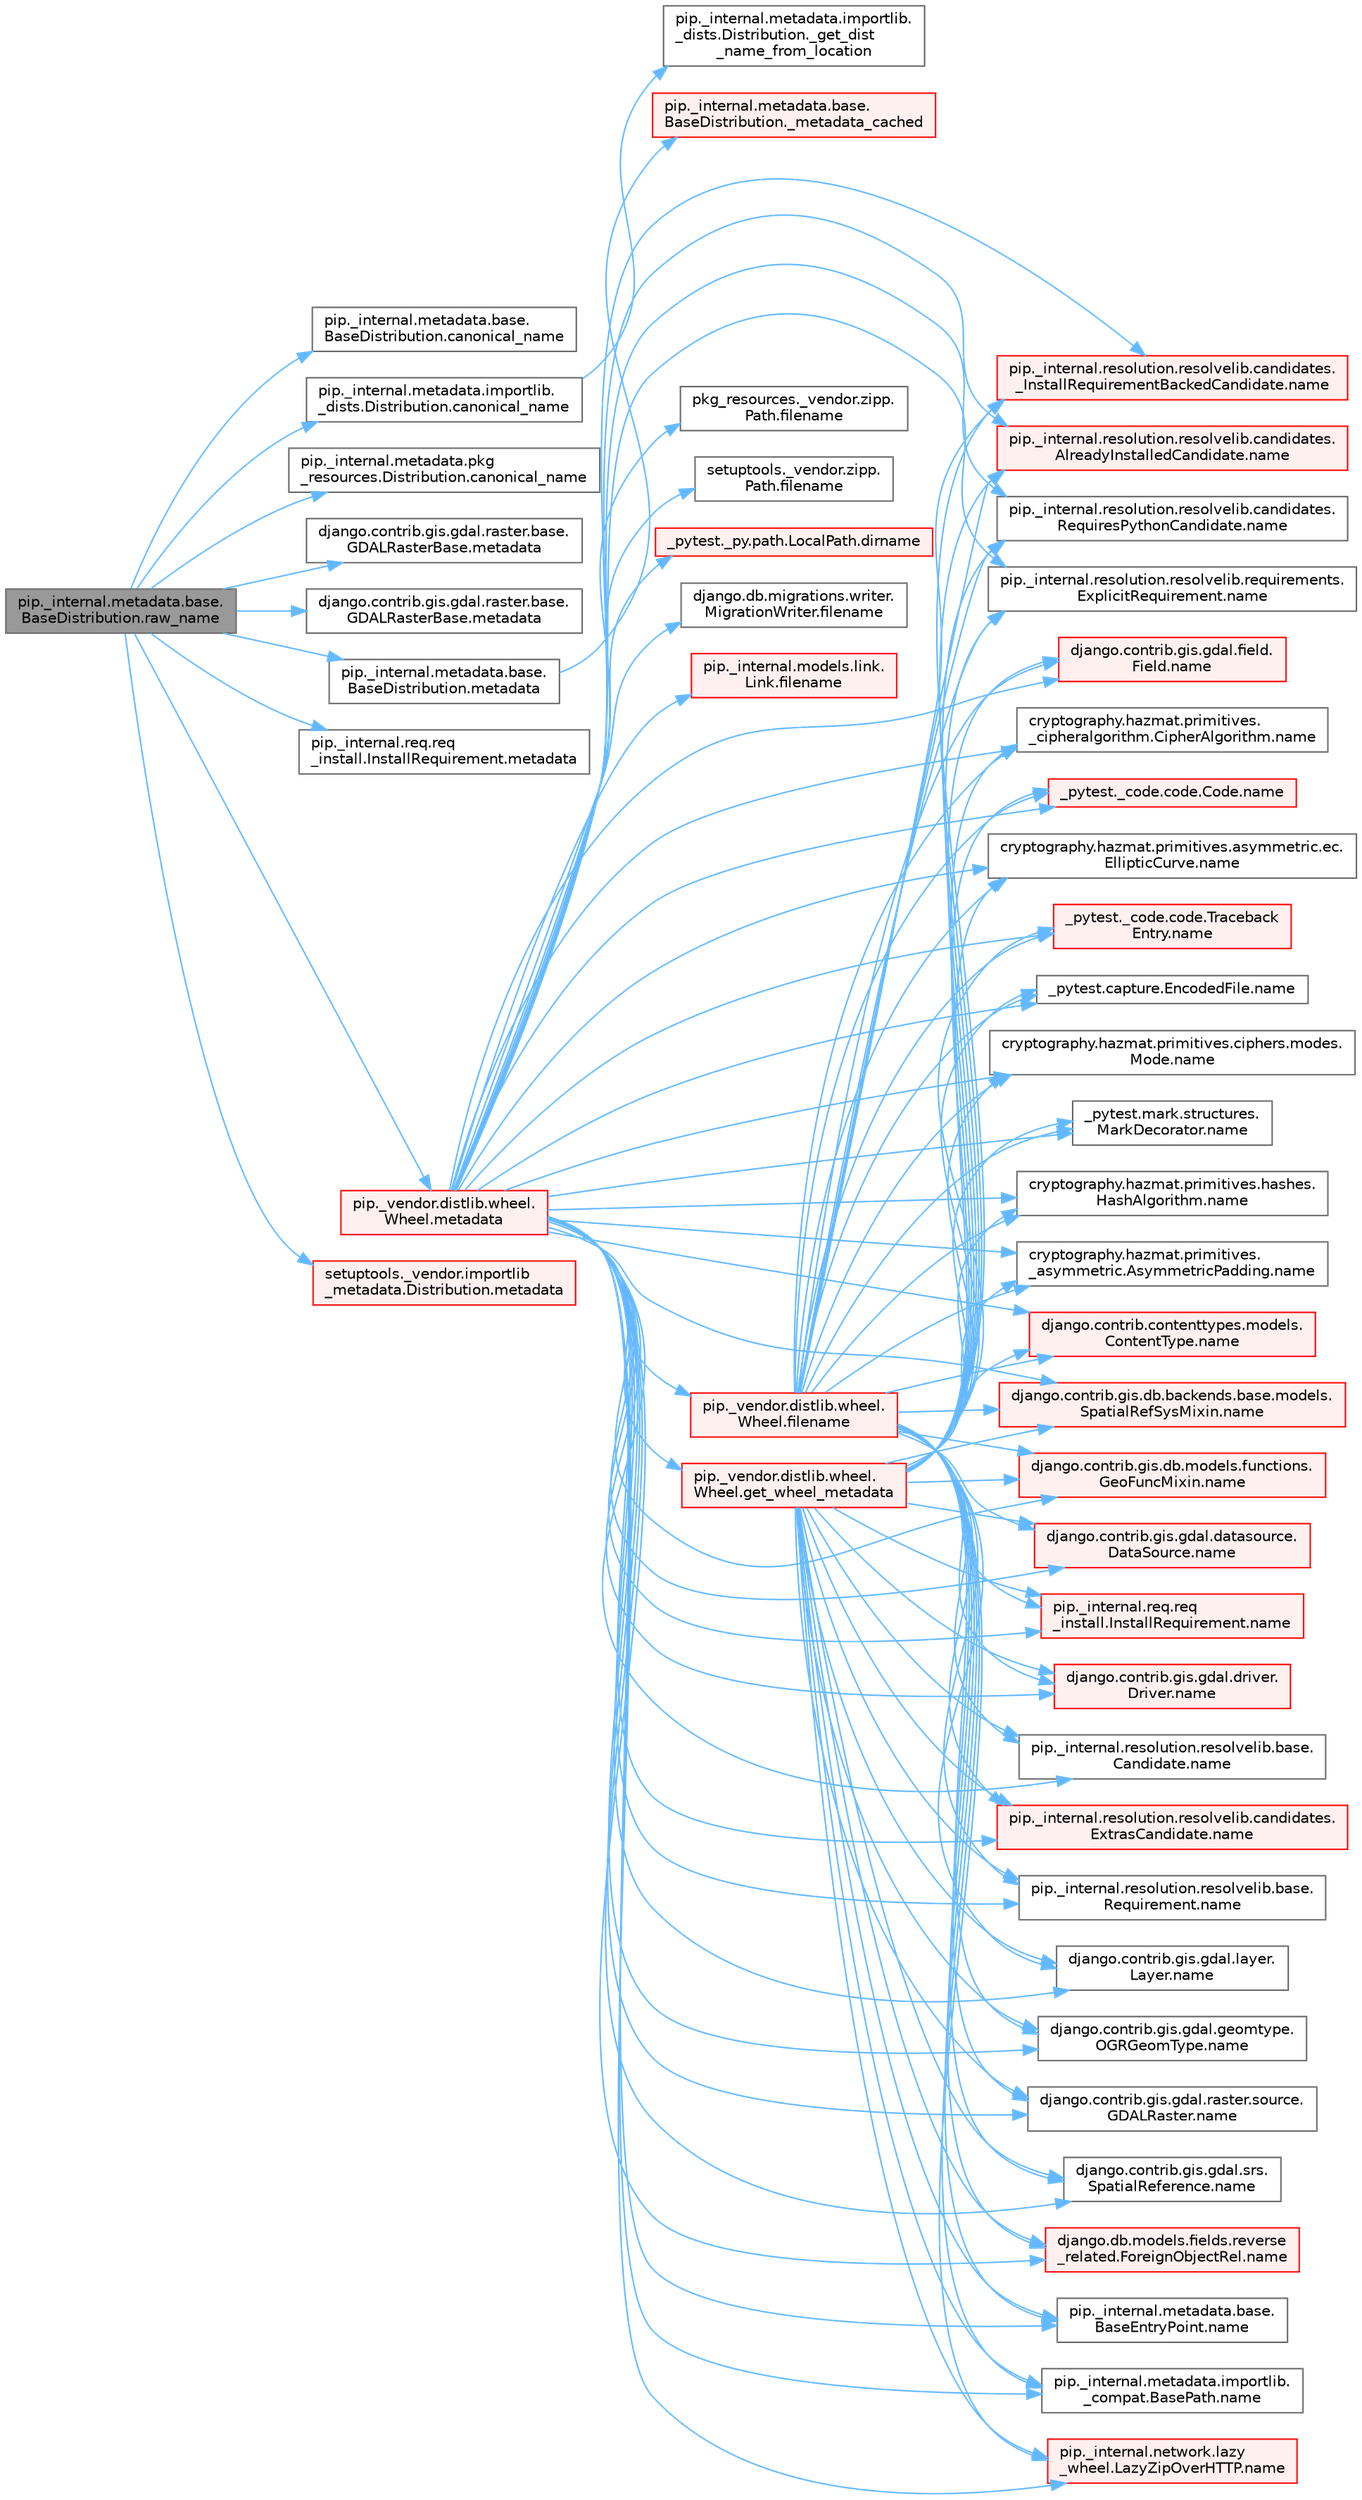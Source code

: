 digraph "pip._internal.metadata.base.BaseDistribution.raw_name"
{
 // LATEX_PDF_SIZE
  bgcolor="transparent";
  edge [fontname=Helvetica,fontsize=10,labelfontname=Helvetica,labelfontsize=10];
  node [fontname=Helvetica,fontsize=10,shape=box,height=0.2,width=0.4];
  rankdir="LR";
  Node1 [id="Node000001",label="pip._internal.metadata.base.\lBaseDistribution.raw_name",height=0.2,width=0.4,color="gray40", fillcolor="grey60", style="filled", fontcolor="black",tooltip=" "];
  Node1 -> Node2 [id="edge1_Node000001_Node000002",color="steelblue1",style="solid",tooltip=" "];
  Node2 [id="Node000002",label="pip._internal.metadata.base.\lBaseDistribution.canonical_name",height=0.2,width=0.4,color="grey40", fillcolor="white", style="filled",URL="$classpip_1_1__internal_1_1metadata_1_1base_1_1_base_distribution.html#ac7738bb45b0a951d488347a499a348fc",tooltip=" "];
  Node1 -> Node3 [id="edge2_Node000001_Node000003",color="steelblue1",style="solid",tooltip=" "];
  Node3 [id="Node000003",label="pip._internal.metadata.importlib.\l_dists.Distribution.canonical_name",height=0.2,width=0.4,color="grey40", fillcolor="white", style="filled",URL="$classpip_1_1__internal_1_1metadata_1_1importlib_1_1__dists_1_1_distribution.html#addbdc2ed7ebd74c91343b7e00e3ef027",tooltip=" "];
  Node3 -> Node4 [id="edge3_Node000003_Node000004",color="steelblue1",style="solid",tooltip=" "];
  Node4 [id="Node000004",label="pip._internal.metadata.importlib.\l_dists.Distribution._get_dist\l_name_from_location",height=0.2,width=0.4,color="grey40", fillcolor="white", style="filled",URL="$classpip_1_1__internal_1_1metadata_1_1importlib_1_1__dists_1_1_distribution.html#a7d955a51de3aad7a42bfb3c2dd74070c",tooltip=" "];
  Node1 -> Node5 [id="edge4_Node000001_Node000005",color="steelblue1",style="solid",tooltip=" "];
  Node5 [id="Node000005",label="pip._internal.metadata.pkg\l_resources.Distribution.canonical_name",height=0.2,width=0.4,color="grey40", fillcolor="white", style="filled",URL="$classpip_1_1__internal_1_1metadata_1_1pkg__resources_1_1_distribution.html#a7851a31e77a4b5ade8ac9c0b53fb5157",tooltip=" "];
  Node1 -> Node6 [id="edge5_Node000001_Node000006",color="steelblue1",style="solid",tooltip=" "];
  Node6 [id="Node000006",label="django.contrib.gis.gdal.raster.base.\lGDALRasterBase.metadata",height=0.2,width=0.4,color="grey40", fillcolor="white", style="filled",URL="$classdjango_1_1contrib_1_1gis_1_1gdal_1_1raster_1_1base_1_1_g_d_a_l_raster_base.html#ac656a9816397d9b605bdbc6175fde717",tooltip=" "];
  Node1 -> Node7 [id="edge6_Node000001_Node000007",color="steelblue1",style="solid",tooltip=" "];
  Node7 [id="Node000007",label="django.contrib.gis.gdal.raster.base.\lGDALRasterBase.metadata",height=0.2,width=0.4,color="grey40", fillcolor="white", style="filled",URL="$classdjango_1_1contrib_1_1gis_1_1gdal_1_1raster_1_1base_1_1_g_d_a_l_raster_base.html#ac68a22e3a52d43707936b339b8af62ad",tooltip=" "];
  Node1 -> Node8 [id="edge7_Node000001_Node000008",color="steelblue1",style="solid",tooltip=" "];
  Node8 [id="Node000008",label="pip._internal.metadata.base.\lBaseDistribution.metadata",height=0.2,width=0.4,color="grey40", fillcolor="white", style="filled",URL="$classpip_1_1__internal_1_1metadata_1_1base_1_1_base_distribution.html#a665b55bcebd861e5959f53a7d2f1350f",tooltip=" "];
  Node8 -> Node9 [id="edge8_Node000008_Node000009",color="steelblue1",style="solid",tooltip=" "];
  Node9 [id="Node000009",label="pip._internal.metadata.base.\lBaseDistribution._metadata_cached",height=0.2,width=0.4,color="red", fillcolor="#FFF0F0", style="filled",URL="$classpip_1_1__internal_1_1metadata_1_1base_1_1_base_distribution.html#a12683b16870a097bbe854e4ee3364f7f",tooltip=" "];
  Node1 -> Node393 [id="edge9_Node000001_Node000393",color="steelblue1",style="solid",tooltip=" "];
  Node393 [id="Node000393",label="pip._internal.req.req\l_install.InstallRequirement.metadata",height=0.2,width=0.4,color="grey40", fillcolor="white", style="filled",URL="$classpip_1_1__internal_1_1req_1_1req__install_1_1_install_requirement.html#a212fdd382933af2966e6a94c2db91bca",tooltip=" "];
  Node1 -> Node394 [id="edge10_Node000001_Node000394",color="steelblue1",style="solid",tooltip=" "];
  Node394 [id="Node000394",label="pip._vendor.distlib.wheel.\lWheel.metadata",height=0.2,width=0.4,color="red", fillcolor="#FFF0F0", style="filled",URL="$classpip_1_1__vendor_1_1distlib_1_1wheel_1_1_wheel.html#a9e567ddb3165e2b2bdb2c358774b32a6",tooltip=" "];
  Node394 -> Node395 [id="edge11_Node000394_Node000395",color="steelblue1",style="solid",tooltip=" "];
  Node395 [id="Node000395",label="_pytest._py.path.LocalPath.dirname",height=0.2,width=0.4,color="red", fillcolor="#FFF0F0", style="filled",URL="$class__pytest_1_1__py_1_1path_1_1_local_path.html#aa1920ee3bb71bfb594e849010c5971ac",tooltip=" "];
  Node394 -> Node396 [id="edge12_Node000394_Node000396",color="steelblue1",style="solid",tooltip=" "];
  Node396 [id="Node000396",label="django.db.migrations.writer.\lMigrationWriter.filename",height=0.2,width=0.4,color="grey40", fillcolor="white", style="filled",URL="$classdjango_1_1db_1_1migrations_1_1writer_1_1_migration_writer.html#ae24480c1739a3664d744483f682558f6",tooltip=" "];
  Node394 -> Node397 [id="edge13_Node000394_Node000397",color="steelblue1",style="solid",tooltip=" "];
  Node397 [id="Node000397",label="pip._internal.models.link.\lLink.filename",height=0.2,width=0.4,color="red", fillcolor="#FFF0F0", style="filled",URL="$classpip_1_1__internal_1_1models_1_1link_1_1_link.html#a5fb02f5a5a42909c89a18745b74cf998",tooltip=" "];
  Node394 -> Node1255 [id="edge14_Node000394_Node001255",color="steelblue1",style="solid",tooltip=" "];
  Node1255 [id="Node001255",label="pip._vendor.distlib.wheel.\lWheel.filename",height=0.2,width=0.4,color="red", fillcolor="#FFF0F0", style="filled",URL="$classpip_1_1__vendor_1_1distlib_1_1wheel_1_1_wheel.html#a396687a6caff7584126f2dec111900fd",tooltip=" "];
  Node1255 -> Node345 [id="edge15_Node001255_Node000345",color="steelblue1",style="solid",tooltip=" "];
  Node345 [id="Node000345",label="_pytest._code.code.Code.name",height=0.2,width=0.4,color="red", fillcolor="#FFF0F0", style="filled",URL="$class__pytest_1_1__code_1_1code_1_1_code.html#a1f3cbc53ca6df4a1bab12183694b6e78",tooltip=" "];
  Node1255 -> Node346 [id="edge16_Node001255_Node000346",color="steelblue1",style="solid",tooltip=" "];
  Node346 [id="Node000346",label="_pytest._code.code.Traceback\lEntry.name",height=0.2,width=0.4,color="red", fillcolor="#FFF0F0", style="filled",URL="$class__pytest_1_1__code_1_1code_1_1_traceback_entry.html#a106b95c0753f41669fbfb8ee4c11ad3d",tooltip=" "];
  Node1255 -> Node347 [id="edge17_Node001255_Node000347",color="steelblue1",style="solid",tooltip=" "];
  Node347 [id="Node000347",label="_pytest.capture.EncodedFile.name",height=0.2,width=0.4,color="grey40", fillcolor="white", style="filled",URL="$class__pytest_1_1capture_1_1_encoded_file.html#a738c73b5de21c7261d9e51f71e4f0397",tooltip=" "];
  Node1255 -> Node348 [id="edge18_Node001255_Node000348",color="steelblue1",style="solid",tooltip=" "];
  Node348 [id="Node000348",label="_pytest.mark.structures.\lMarkDecorator.name",height=0.2,width=0.4,color="grey40", fillcolor="white", style="filled",URL="$class__pytest_1_1mark_1_1structures_1_1_mark_decorator.html#ae8f66760cda125450e0e3bd38689c72f",tooltip=" "];
  Node1255 -> Node349 [id="edge19_Node001255_Node000349",color="steelblue1",style="solid",tooltip=" "];
  Node349 [id="Node000349",label="cryptography.hazmat.primitives.\l_asymmetric.AsymmetricPadding.name",height=0.2,width=0.4,color="grey40", fillcolor="white", style="filled",URL="$classcryptography_1_1hazmat_1_1primitives_1_1__asymmetric_1_1_asymmetric_padding.html#a8f72e8284cb336861a873ed5ce0e39b5",tooltip=" "];
  Node1255 -> Node350 [id="edge20_Node001255_Node000350",color="steelblue1",style="solid",tooltip=" "];
  Node350 [id="Node000350",label="cryptography.hazmat.primitives.\l_cipheralgorithm.CipherAlgorithm.name",height=0.2,width=0.4,color="grey40", fillcolor="white", style="filled",URL="$classcryptography_1_1hazmat_1_1primitives_1_1__cipheralgorithm_1_1_cipher_algorithm.html#a50567a5c3388450ab7aa883ab34a1ac7",tooltip=" "];
  Node1255 -> Node351 [id="edge21_Node001255_Node000351",color="steelblue1",style="solid",tooltip=" "];
  Node351 [id="Node000351",label="cryptography.hazmat.primitives.asymmetric.ec.\lEllipticCurve.name",height=0.2,width=0.4,color="grey40", fillcolor="white", style="filled",URL="$classcryptography_1_1hazmat_1_1primitives_1_1asymmetric_1_1ec_1_1_elliptic_curve.html#a2775c4e945309a6c7ea33dace1698a60",tooltip=" "];
  Node1255 -> Node352 [id="edge22_Node001255_Node000352",color="steelblue1",style="solid",tooltip=" "];
  Node352 [id="Node000352",label="cryptography.hazmat.primitives.ciphers.modes.\lMode.name",height=0.2,width=0.4,color="grey40", fillcolor="white", style="filled",URL="$classcryptography_1_1hazmat_1_1primitives_1_1ciphers_1_1modes_1_1_mode.html#a99d93fd1370a2abbb5bb5cffbd5ff0f7",tooltip=" "];
  Node1255 -> Node353 [id="edge23_Node001255_Node000353",color="steelblue1",style="solid",tooltip=" "];
  Node353 [id="Node000353",label="cryptography.hazmat.primitives.hashes.\lHashAlgorithm.name",height=0.2,width=0.4,color="grey40", fillcolor="white", style="filled",URL="$classcryptography_1_1hazmat_1_1primitives_1_1hashes_1_1_hash_algorithm.html#a42c7e1582d9b46a015774af9e5cbbb0b",tooltip=" "];
  Node1255 -> Node354 [id="edge24_Node001255_Node000354",color="steelblue1",style="solid",tooltip=" "];
  Node354 [id="Node000354",label="django.contrib.contenttypes.models.\lContentType.name",height=0.2,width=0.4,color="red", fillcolor="#FFF0F0", style="filled",URL="$classdjango_1_1contrib_1_1contenttypes_1_1models_1_1_content_type.html#a305b62f56597bb2e4823dcf5e6ccdcf8",tooltip=" "];
  Node1255 -> Node356 [id="edge25_Node001255_Node000356",color="steelblue1",style="solid",tooltip=" "];
  Node356 [id="Node000356",label="django.contrib.gis.db.backends.base.models.\lSpatialRefSysMixin.name",height=0.2,width=0.4,color="red", fillcolor="#FFF0F0", style="filled",URL="$classdjango_1_1contrib_1_1gis_1_1db_1_1backends_1_1base_1_1models_1_1_spatial_ref_sys_mixin.html#a56fe36e786b49160249395f453dd1cab",tooltip=" "];
  Node1255 -> Node357 [id="edge26_Node001255_Node000357",color="steelblue1",style="solid",tooltip=" "];
  Node357 [id="Node000357",label="django.contrib.gis.db.models.functions.\lGeoFuncMixin.name",height=0.2,width=0.4,color="red", fillcolor="#FFF0F0", style="filled",URL="$classdjango_1_1contrib_1_1gis_1_1db_1_1models_1_1functions_1_1_geo_func_mixin.html#adeeb6b2c9db337396468712e919af622",tooltip=" "];
  Node1255 -> Node358 [id="edge27_Node001255_Node000358",color="steelblue1",style="solid",tooltip=" "];
  Node358 [id="Node000358",label="django.contrib.gis.gdal.datasource.\lDataSource.name",height=0.2,width=0.4,color="red", fillcolor="#FFF0F0", style="filled",URL="$classdjango_1_1contrib_1_1gis_1_1gdal_1_1datasource_1_1_data_source.html#aaa98728c7ef6f4d96c689550e8af3ed5",tooltip=" "];
  Node1255 -> Node359 [id="edge28_Node001255_Node000359",color="steelblue1",style="solid",tooltip=" "];
  Node359 [id="Node000359",label="django.contrib.gis.gdal.driver.\lDriver.name",height=0.2,width=0.4,color="red", fillcolor="#FFF0F0", style="filled",URL="$classdjango_1_1contrib_1_1gis_1_1gdal_1_1driver_1_1_driver.html#aaa5d4d1b9fd762839db84d1e56e36b7f",tooltip=" "];
  Node1255 -> Node360 [id="edge29_Node001255_Node000360",color="steelblue1",style="solid",tooltip=" "];
  Node360 [id="Node000360",label="django.contrib.gis.gdal.field.\lField.name",height=0.2,width=0.4,color="red", fillcolor="#FFF0F0", style="filled",URL="$classdjango_1_1contrib_1_1gis_1_1gdal_1_1field_1_1_field.html#a28a3b0af5006d5abf34d5b1497011368",tooltip=" "];
  Node1255 -> Node361 [id="edge30_Node001255_Node000361",color="steelblue1",style="solid",tooltip=" "];
  Node361 [id="Node000361",label="django.contrib.gis.gdal.geomtype.\lOGRGeomType.name",height=0.2,width=0.4,color="grey40", fillcolor="white", style="filled",URL="$classdjango_1_1contrib_1_1gis_1_1gdal_1_1geomtype_1_1_o_g_r_geom_type.html#a719b3100682ab8df79fd8a2484163b8e",tooltip=" "];
  Node1255 -> Node362 [id="edge31_Node001255_Node000362",color="steelblue1",style="solid",tooltip=" "];
  Node362 [id="Node000362",label="django.contrib.gis.gdal.layer.\lLayer.name",height=0.2,width=0.4,color="grey40", fillcolor="white", style="filled",URL="$classdjango_1_1contrib_1_1gis_1_1gdal_1_1layer_1_1_layer.html#a53791d8e2fe8b1ca86b426a625e7d66c",tooltip=" "];
  Node1255 -> Node363 [id="edge32_Node001255_Node000363",color="steelblue1",style="solid",tooltip=" "];
  Node363 [id="Node000363",label="django.contrib.gis.gdal.raster.source.\lGDALRaster.name",height=0.2,width=0.4,color="grey40", fillcolor="white", style="filled",URL="$classdjango_1_1contrib_1_1gis_1_1gdal_1_1raster_1_1source_1_1_g_d_a_l_raster.html#a6cca2a8eca0ab4ff2e89f0f0cce590d1",tooltip=" "];
  Node1255 -> Node364 [id="edge33_Node001255_Node000364",color="steelblue1",style="solid",tooltip=" "];
  Node364 [id="Node000364",label="django.contrib.gis.gdal.srs.\lSpatialReference.name",height=0.2,width=0.4,color="grey40", fillcolor="white", style="filled",URL="$classdjango_1_1contrib_1_1gis_1_1gdal_1_1srs_1_1_spatial_reference.html#ac2c9d37b41ae1a91ca63a7046590d603",tooltip=" "];
  Node1255 -> Node365 [id="edge34_Node001255_Node000365",color="steelblue1",style="solid",tooltip=" "];
  Node365 [id="Node000365",label="django.db.models.fields.reverse\l_related.ForeignObjectRel.name",height=0.2,width=0.4,color="red", fillcolor="#FFF0F0", style="filled",URL="$classdjango_1_1db_1_1models_1_1fields_1_1reverse__related_1_1_foreign_object_rel.html#a5c0c2387142987d2c9582e677e90b5d7",tooltip=" "];
  Node1255 -> Node366 [id="edge35_Node001255_Node000366",color="steelblue1",style="solid",tooltip=" "];
  Node366 [id="Node000366",label="pip._internal.metadata.base.\lBaseEntryPoint.name",height=0.2,width=0.4,color="grey40", fillcolor="white", style="filled",URL="$classpip_1_1__internal_1_1metadata_1_1base_1_1_base_entry_point.html#acd0c7299966258aeb0876da26520233d",tooltip=" "];
  Node1255 -> Node367 [id="edge36_Node001255_Node000367",color="steelblue1",style="solid",tooltip=" "];
  Node367 [id="Node000367",label="pip._internal.metadata.importlib.\l_compat.BasePath.name",height=0.2,width=0.4,color="grey40", fillcolor="white", style="filled",URL="$classpip_1_1__internal_1_1metadata_1_1importlib_1_1__compat_1_1_base_path.html#aa5b4e00be6be00e1bd599909ae50bc00",tooltip=" "];
  Node1255 -> Node368 [id="edge37_Node001255_Node000368",color="steelblue1",style="solid",tooltip=" "];
  Node368 [id="Node000368",label="pip._internal.network.lazy\l_wheel.LazyZipOverHTTP.name",height=0.2,width=0.4,color="red", fillcolor="#FFF0F0", style="filled",URL="$classpip_1_1__internal_1_1network_1_1lazy__wheel_1_1_lazy_zip_over_h_t_t_p.html#a59403bb703d375caa6c1dda7573257a1",tooltip=" "];
  Node1255 -> Node369 [id="edge38_Node001255_Node000369",color="steelblue1",style="solid",tooltip=" "];
  Node369 [id="Node000369",label="pip._internal.req.req\l_install.InstallRequirement.name",height=0.2,width=0.4,color="red", fillcolor="#FFF0F0", style="filled",URL="$classpip_1_1__internal_1_1req_1_1req__install_1_1_install_requirement.html#a6b019e16ae98576ae64c68e0f5824e34",tooltip=" "];
  Node1255 -> Node377 [id="edge39_Node001255_Node000377",color="steelblue1",style="solid",tooltip=" "];
  Node377 [id="Node000377",label="pip._internal.resolution.resolvelib.base.\lCandidate.name",height=0.2,width=0.4,color="grey40", fillcolor="white", style="filled",URL="$classpip_1_1__internal_1_1resolution_1_1resolvelib_1_1base_1_1_candidate.html#a7000e68e912182072a011f9df0c142ee",tooltip=" "];
  Node1255 -> Node378 [id="edge40_Node001255_Node000378",color="steelblue1",style="solid",tooltip=" "];
  Node378 [id="Node000378",label="pip._internal.resolution.resolvelib.base.\lRequirement.name",height=0.2,width=0.4,color="grey40", fillcolor="white", style="filled",URL="$classpip_1_1__internal_1_1resolution_1_1resolvelib_1_1base_1_1_requirement.html#a013752876d4b3521f3a087987b443d90",tooltip=" "];
  Node1255 -> Node379 [id="edge41_Node001255_Node000379",color="steelblue1",style="solid",tooltip=" "];
  Node379 [id="Node000379",label="pip._internal.resolution.resolvelib.candidates.\l_InstallRequirementBackedCandidate.name",height=0.2,width=0.4,color="red", fillcolor="#FFF0F0", style="filled",URL="$classpip_1_1__internal_1_1resolution_1_1resolvelib_1_1candidates_1_1___install_requirement_backed_candidate.html#a1538a825241b855a4abf51d6bf616cde",tooltip=" "];
  Node1255 -> Node411 [id="edge42_Node001255_Node000411",color="steelblue1",style="solid",tooltip=" "];
  Node411 [id="Node000411",label="pip._internal.resolution.resolvelib.candidates.\lAlreadyInstalledCandidate.name",height=0.2,width=0.4,color="red", fillcolor="#FFF0F0", style="filled",URL="$classpip_1_1__internal_1_1resolution_1_1resolvelib_1_1candidates_1_1_already_installed_candidate.html#a0f4ae3f092daa140dc8bda04e8d0f2d0",tooltip=" "];
  Node1255 -> Node412 [id="edge43_Node001255_Node000412",color="steelblue1",style="solid",tooltip=" "];
  Node412 [id="Node000412",label="pip._internal.resolution.resolvelib.candidates.\lExtrasCandidate.name",height=0.2,width=0.4,color="red", fillcolor="#FFF0F0", style="filled",URL="$classpip_1_1__internal_1_1resolution_1_1resolvelib_1_1candidates_1_1_extras_candidate.html#a6e13b1ab724cd7af8b22cadb37352b31",tooltip=" "];
  Node1255 -> Node540 [id="edge44_Node001255_Node000540",color="steelblue1",style="solid",tooltip=" "];
  Node540 [id="Node000540",label="pip._internal.resolution.resolvelib.candidates.\lRequiresPythonCandidate.name",height=0.2,width=0.4,color="grey40", fillcolor="white", style="filled",URL="$classpip_1_1__internal_1_1resolution_1_1resolvelib_1_1candidates_1_1_requires_python_candidate.html#aeff13058676b07d1b67feed53749d838",tooltip=" "];
  Node1255 -> Node541 [id="edge45_Node001255_Node000541",color="steelblue1",style="solid",tooltip=" "];
  Node541 [id="Node000541",label="pip._internal.resolution.resolvelib.requirements.\lExplicitRequirement.name",height=0.2,width=0.4,color="grey40", fillcolor="white", style="filled",URL="$classpip_1_1__internal_1_1resolution_1_1resolvelib_1_1requirements_1_1_explicit_requirement.html#a3e8f9b07c17be864b1a90cc2f5e87b35",tooltip=" "];
  Node394 -> Node1260 [id="edge46_Node000394_Node001260",color="steelblue1",style="solid",tooltip=" "];
  Node1260 [id="Node001260",label="pkg_resources._vendor.zipp.\lPath.filename",height=0.2,width=0.4,color="grey40", fillcolor="white", style="filled",URL="$classpkg__resources_1_1__vendor_1_1zipp_1_1_path.html#a364eea0ac8419e712d546d032dd6cd86",tooltip=" "];
  Node394 -> Node1261 [id="edge47_Node000394_Node001261",color="steelblue1",style="solid",tooltip=" "];
  Node1261 [id="Node001261",label="setuptools._vendor.zipp.\lPath.filename",height=0.2,width=0.4,color="grey40", fillcolor="white", style="filled",URL="$classsetuptools_1_1__vendor_1_1zipp_1_1_path.html#a79fd7191e6fedef64bfc8367ffb48472",tooltip=" "];
  Node394 -> Node3141 [id="edge48_Node000394_Node003141",color="steelblue1",style="solid",tooltip=" "];
  Node3141 [id="Node003141",label="pip._vendor.distlib.wheel.\lWheel.get_wheel_metadata",height=0.2,width=0.4,color="red", fillcolor="#FFF0F0", style="filled",URL="$classpip_1_1__vendor_1_1distlib_1_1wheel_1_1_wheel.html#a66d906d4f1bf156d6c61f9265f2d34f2",tooltip=" "];
  Node3141 -> Node345 [id="edge49_Node003141_Node000345",color="steelblue1",style="solid",tooltip=" "];
  Node3141 -> Node346 [id="edge50_Node003141_Node000346",color="steelblue1",style="solid",tooltip=" "];
  Node3141 -> Node347 [id="edge51_Node003141_Node000347",color="steelblue1",style="solid",tooltip=" "];
  Node3141 -> Node348 [id="edge52_Node003141_Node000348",color="steelblue1",style="solid",tooltip=" "];
  Node3141 -> Node349 [id="edge53_Node003141_Node000349",color="steelblue1",style="solid",tooltip=" "];
  Node3141 -> Node350 [id="edge54_Node003141_Node000350",color="steelblue1",style="solid",tooltip=" "];
  Node3141 -> Node351 [id="edge55_Node003141_Node000351",color="steelblue1",style="solid",tooltip=" "];
  Node3141 -> Node352 [id="edge56_Node003141_Node000352",color="steelblue1",style="solid",tooltip=" "];
  Node3141 -> Node353 [id="edge57_Node003141_Node000353",color="steelblue1",style="solid",tooltip=" "];
  Node3141 -> Node354 [id="edge58_Node003141_Node000354",color="steelblue1",style="solid",tooltip=" "];
  Node3141 -> Node356 [id="edge59_Node003141_Node000356",color="steelblue1",style="solid",tooltip=" "];
  Node3141 -> Node357 [id="edge60_Node003141_Node000357",color="steelblue1",style="solid",tooltip=" "];
  Node3141 -> Node358 [id="edge61_Node003141_Node000358",color="steelblue1",style="solid",tooltip=" "];
  Node3141 -> Node359 [id="edge62_Node003141_Node000359",color="steelblue1",style="solid",tooltip=" "];
  Node3141 -> Node360 [id="edge63_Node003141_Node000360",color="steelblue1",style="solid",tooltip=" "];
  Node3141 -> Node361 [id="edge64_Node003141_Node000361",color="steelblue1",style="solid",tooltip=" "];
  Node3141 -> Node362 [id="edge65_Node003141_Node000362",color="steelblue1",style="solid",tooltip=" "];
  Node3141 -> Node363 [id="edge66_Node003141_Node000363",color="steelblue1",style="solid",tooltip=" "];
  Node3141 -> Node364 [id="edge67_Node003141_Node000364",color="steelblue1",style="solid",tooltip=" "];
  Node3141 -> Node365 [id="edge68_Node003141_Node000365",color="steelblue1",style="solid",tooltip=" "];
  Node3141 -> Node366 [id="edge69_Node003141_Node000366",color="steelblue1",style="solid",tooltip=" "];
  Node3141 -> Node367 [id="edge70_Node003141_Node000367",color="steelblue1",style="solid",tooltip=" "];
  Node3141 -> Node368 [id="edge71_Node003141_Node000368",color="steelblue1",style="solid",tooltip=" "];
  Node3141 -> Node369 [id="edge72_Node003141_Node000369",color="steelblue1",style="solid",tooltip=" "];
  Node3141 -> Node377 [id="edge73_Node003141_Node000377",color="steelblue1",style="solid",tooltip=" "];
  Node3141 -> Node378 [id="edge74_Node003141_Node000378",color="steelblue1",style="solid",tooltip=" "];
  Node3141 -> Node379 [id="edge75_Node003141_Node000379",color="steelblue1",style="solid",tooltip=" "];
  Node3141 -> Node411 [id="edge76_Node003141_Node000411",color="steelblue1",style="solid",tooltip=" "];
  Node3141 -> Node412 [id="edge77_Node003141_Node000412",color="steelblue1",style="solid",tooltip=" "];
  Node3141 -> Node540 [id="edge78_Node003141_Node000540",color="steelblue1",style="solid",tooltip=" "];
  Node3141 -> Node541 [id="edge79_Node003141_Node000541",color="steelblue1",style="solid",tooltip=" "];
  Node394 -> Node345 [id="edge80_Node000394_Node000345",color="steelblue1",style="solid",tooltip=" "];
  Node394 -> Node346 [id="edge81_Node000394_Node000346",color="steelblue1",style="solid",tooltip=" "];
  Node394 -> Node347 [id="edge82_Node000394_Node000347",color="steelblue1",style="solid",tooltip=" "];
  Node394 -> Node348 [id="edge83_Node000394_Node000348",color="steelblue1",style="solid",tooltip=" "];
  Node394 -> Node349 [id="edge84_Node000394_Node000349",color="steelblue1",style="solid",tooltip=" "];
  Node394 -> Node350 [id="edge85_Node000394_Node000350",color="steelblue1",style="solid",tooltip=" "];
  Node394 -> Node351 [id="edge86_Node000394_Node000351",color="steelblue1",style="solid",tooltip=" "];
  Node394 -> Node352 [id="edge87_Node000394_Node000352",color="steelblue1",style="solid",tooltip=" "];
  Node394 -> Node353 [id="edge88_Node000394_Node000353",color="steelblue1",style="solid",tooltip=" "];
  Node394 -> Node354 [id="edge89_Node000394_Node000354",color="steelblue1",style="solid",tooltip=" "];
  Node394 -> Node356 [id="edge90_Node000394_Node000356",color="steelblue1",style="solid",tooltip=" "];
  Node394 -> Node357 [id="edge91_Node000394_Node000357",color="steelblue1",style="solid",tooltip=" "];
  Node394 -> Node358 [id="edge92_Node000394_Node000358",color="steelblue1",style="solid",tooltip=" "];
  Node394 -> Node359 [id="edge93_Node000394_Node000359",color="steelblue1",style="solid",tooltip=" "];
  Node394 -> Node360 [id="edge94_Node000394_Node000360",color="steelblue1",style="solid",tooltip=" "];
  Node394 -> Node361 [id="edge95_Node000394_Node000361",color="steelblue1",style="solid",tooltip=" "];
  Node394 -> Node362 [id="edge96_Node000394_Node000362",color="steelblue1",style="solid",tooltip=" "];
  Node394 -> Node363 [id="edge97_Node000394_Node000363",color="steelblue1",style="solid",tooltip=" "];
  Node394 -> Node364 [id="edge98_Node000394_Node000364",color="steelblue1",style="solid",tooltip=" "];
  Node394 -> Node365 [id="edge99_Node000394_Node000365",color="steelblue1",style="solid",tooltip=" "];
  Node394 -> Node366 [id="edge100_Node000394_Node000366",color="steelblue1",style="solid",tooltip=" "];
  Node394 -> Node367 [id="edge101_Node000394_Node000367",color="steelblue1",style="solid",tooltip=" "];
  Node394 -> Node368 [id="edge102_Node000394_Node000368",color="steelblue1",style="solid",tooltip=" "];
  Node394 -> Node369 [id="edge103_Node000394_Node000369",color="steelblue1",style="solid",tooltip=" "];
  Node394 -> Node377 [id="edge104_Node000394_Node000377",color="steelblue1",style="solid",tooltip=" "];
  Node394 -> Node378 [id="edge105_Node000394_Node000378",color="steelblue1",style="solid",tooltip=" "];
  Node394 -> Node379 [id="edge106_Node000394_Node000379",color="steelblue1",style="solid",tooltip=" "];
  Node394 -> Node411 [id="edge107_Node000394_Node000411",color="steelblue1",style="solid",tooltip=" "];
  Node394 -> Node412 [id="edge108_Node000394_Node000412",color="steelblue1",style="solid",tooltip=" "];
  Node394 -> Node540 [id="edge109_Node000394_Node000540",color="steelblue1",style="solid",tooltip=" "];
  Node394 -> Node541 [id="edge110_Node000394_Node000541",color="steelblue1",style="solid",tooltip=" "];
  Node1 -> Node588 [id="edge111_Node000001_Node000588",color="steelblue1",style="solid",tooltip=" "];
  Node588 [id="Node000588",label="setuptools._vendor.importlib\l_metadata.Distribution.metadata",height=0.2,width=0.4,color="red", fillcolor="#FFF0F0", style="filled",URL="$classsetuptools_1_1__vendor_1_1importlib__metadata_1_1_distribution.html#afe56c9fb55cf594cb94d0ebe52c32fad",tooltip=" "];
}
